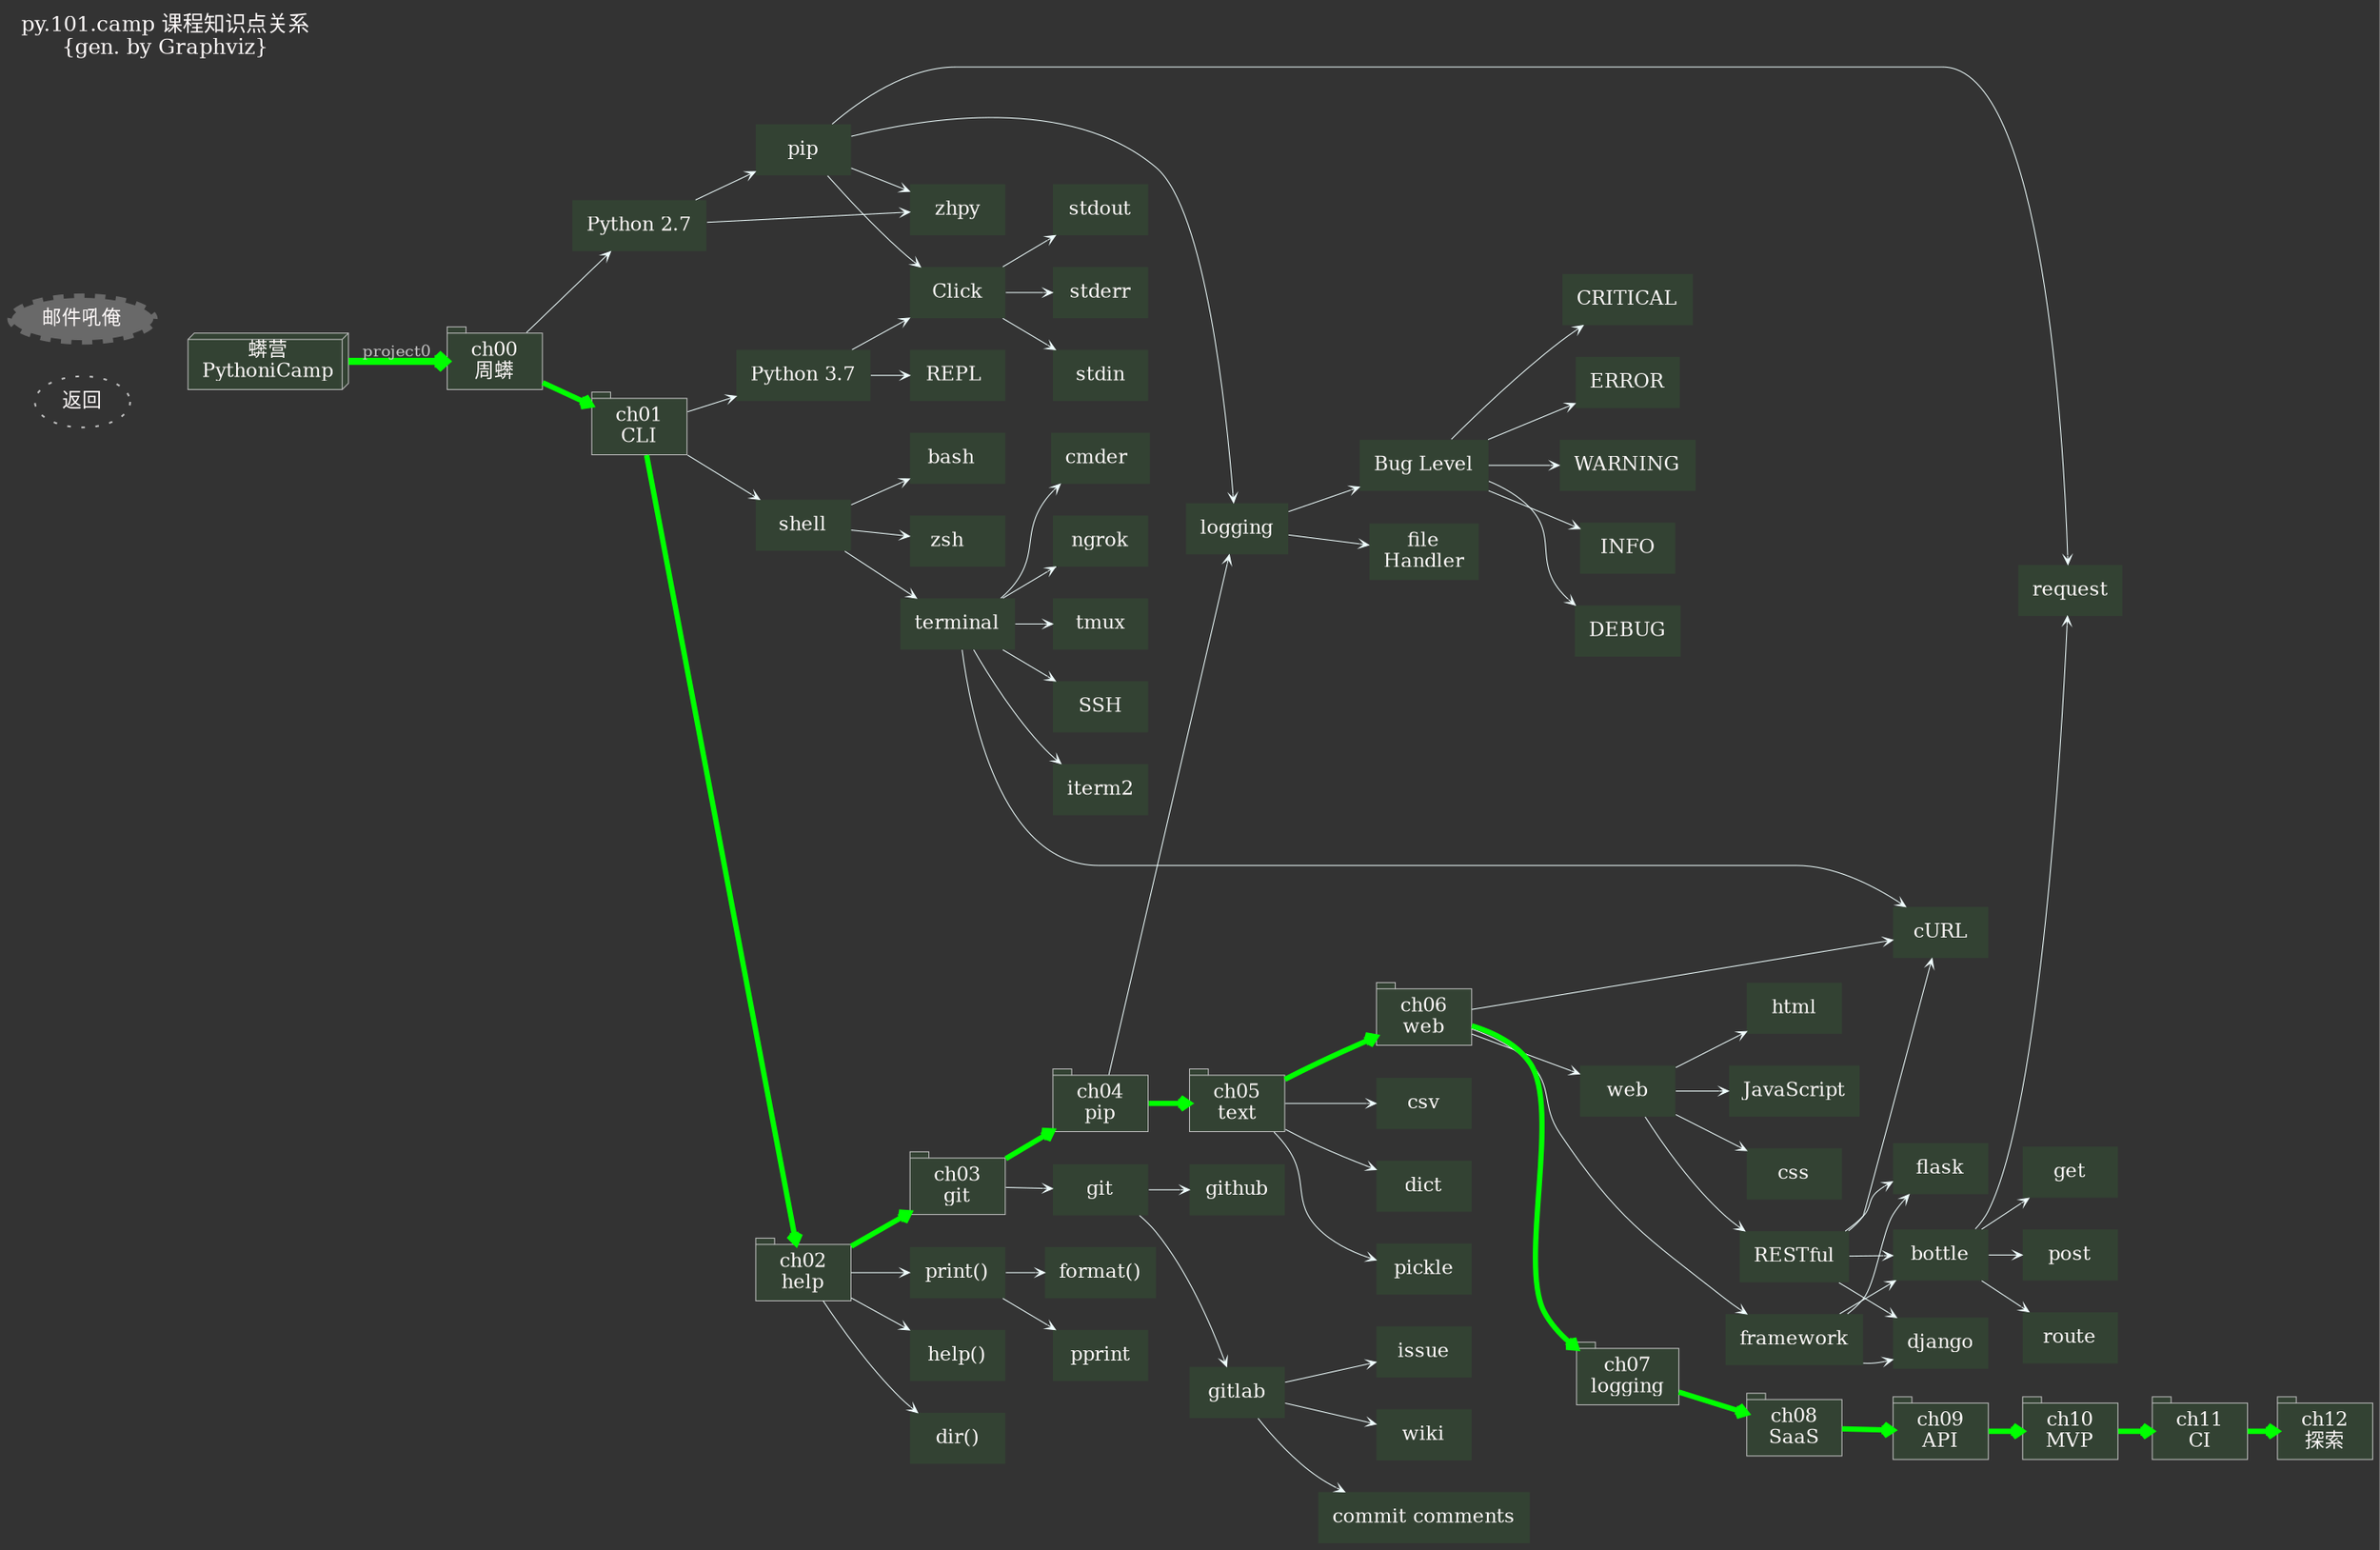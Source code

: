 digraph camp0py2map_ch06 {
/*生成命令:
$ dot -Tjpeg camp0py2map_ch06.dot -o camp0py2map_ch06.jpg -Tcmapx -o camp0py2map_ch06.map


$ python ../dotools/gen2htm4io101camp.py -t ../dotools/tpl_idx.htm -i "py.101.camp ch06 mapping" -d camp0py2map_ch06.dot -o camp0py2map_ch06.html


$ python ../dotools/gen2htm4io101camp.py --neato -t ../dotools/tpl_idx.htm -i "py.101.camp ch06 mapping" -d camp0py2map_ch06.dot -o camp0py2map_ch06.html


$ python ../dotools/gen2htm4io101camp.py --neato -t ../dotools/tpl_idx.htm -i "101.pythonic learnning map-full" -d camp0py2map_ch06.dot -o camp0py2map_ch06.html

##############################################################################
#   全局设定
##############################################################################
*/
    graph [label="py.101.camp 课程知识点关系\n{gen. by Graphviz}"
        ,fontsize=12.0,fontcolor=snow
        ,labeljust="l",labelloc="t",center=1
        ,ranksep=0.1,center=1,ratio=compress
        ,rankdir=LR
        ,bgcolor="#333333"
        ];

    node[fontsize=11.0,height=0.4
        ,style="filled,setlinewidth(0.5)",fillcolor="#334233",color=gray,fontcolor=snow
        ,shape=plaintext
        ];

    edge [fontsize=9.0,fontcolor=gray
        ,color=azure
        ,arrowsize=0.5,arrowhead=vee,arrowtail=none
        ,style="setlinewidth(0.5)"
        ];

/*
##############################################################################
#   block relation
##############################################################################
*/

    PYC [label="蠎营\nPythoniCamp",shape=box3d
            ,URL="https://gitlab.com/101camp"];
    ch00  [label="ch00\n周蠎",shape=tab,URL="#"];
        py2  [label="Python 2.7" ,URL="https://www.python.org/"];
        zhpy  [label="zhpy" ,URL="https://github.com/gasolin/zhpy"];
        pip  [label="pip" ,URL="https://pypi.org/"];

    ch00->py2->{zhpy pip};


    ch01  [label="ch01\nCLI",shape=tab,URL="#"];
        shell  [label="shell" ,URL="https://en.wikipedia.org/wiki/Shell_(computing)"];
            bash   [label="bash  ",URL="https://en.wikipedia.org/wiki/Bash_%28Unix_shell%29"];
            zsh    [label="zsh   ",URL="https://en.wikipedia.org/wiki/Z_shell"];
            iterm2 [label="iterm2",URL="https://iterm2.com"];
            cmder  [label="cmder ",URL="http://cmder.net/"];
        py3 [label="Python 3.7",URL="https://docs.python.org/3/"];
            REPL [label="REPL ",URL="https://en.wikipedia.org/wiki/Read%E2%80%93eval%E2%80%93print_loop"];

        click [label="Click",URL="https://click.palletsprojects.com/en/7.x/"];
            stdin [label="stdin",URL="https://en.wikipedia.org/wiki/Standard_streams"];
            stdout [label="stdout",URL="https://en.wikipedia.org/wiki/Standard_streams#Standard_output_(stdout)"];
            stderr [label="stderr",URL="https://en.wikipedia.org/wiki/Standard_streams#Standard_error_(stderr)"];
    ch01->{shell py3};
        shell->{bash zsh terminal};
        py3->{click REPL};
            click->{stdin stdout stderr}


    ch02  [label="ch02\nhelp",shape=tab,URL="#"];
        print [label="print()",URL="https://docs.python.org/3.7/library/functions.html#print"];
        pprint [label="pprint",URL="https://docs.python.org/3/library/pprint.html"];
        format [label="format()",URL="https://docs.python.org/3/library/stdtypes.html?highlight=format#str.format"];
        dir [label="dir()",URL="https://docs.python.org/3.7/library/functions.html#dir"];
        help [label="help()",URL="https://docs.python.org/3.7/library/functions.html#help"];

    ch02->{print help dir};
        print->{format pprint};

    ch03  [label="ch03\ngit",shape=tab,URL="#"];
        git [label="git",URL="https://git-scm.com/"];
        github [label="github",URL="https://github.com/"];
        gitlab [label="gitlab",URL="https://gitlab.com/"];
        issue [label="issue",URL="https://gitlab.com/help/user/project/issues/index.md"];
        wiki [label="wiki",URL="https://gitlab.com/help/user/project/wiki/index.md"];
        comm [label="commit comments",URL="https://gitlab.com/help/user/discussions/index.md"];
    ch03->{git};
        git->{github gitlab};
            gitlab->{issue wiki comm};

    ch04  [label="ch04\npip",shape=tab,URL="#"];
        logging [label="logging",URL="https://docs.python.org/3.7/library/logging.html"];
            fileH [label="file\nHandler",URL="https://docs.python.org/3.7/library/logging.html#handler-objects"];
            bLevel [label="Bug Level",URL="https://docs.python.org/3.7/library/logging.html#levels"];
                blCRITICAL  [label="CRITICAL",URL="#"];
                blERROR     [label="ERROR",URL="#"];
                blWARNING   [label="WARNING",URL="#"];
                blINFO      [label="INFO",URL="#"];
                blDEBUG     [label="DEBUG",URL="#"];
    ch04->{ logging};
        logging->{fileH bLevel};
            bLevel->{blCRITICAL blERROR blWARNING blINFO blDEBUG};

    ch05  [label="ch05\ntext",shape=tab,URL="#"];
        csv [label="csv",URL="https://en.wikipedia.org/wiki/Comma-separated_values"];
        dict [label="dict",URL="https://docs.python.org/3/library/stdtypes.html?highlight=dict#dict"];
        pickle [label="pickle",URL="https://docs.python.org/3.7/library/pickle.html"];
    ch05->{csv dict pickle};

    ch06  [label="ch06\nweb",shape=tab,URL="#"];
        curl [label="cURL",URL="https://curl.haxx.se/"];
        web [label="web",URL="https://en.wikipedia.org/wiki/World_Wide_Web"];
            css [label="css",URL="https://www.w3schools.com/Css/"];
            htm [label="html",URL="https://www.w3schools.com/html/"];
            js [label="JavaScript",URL="https://en.wikipedia.org/wiki/JavaScript"];
            REST [label="RESTful",URL="https://en.wikipedia.org/wiki/Representational_state_transfer"];
        fwork [label="framework",URL="https://en.wikipedia.org/wiki/Web_framework"];
            bottle [label="bottle",URL="https://bottlepy.org/"];
                flask [label="flask",URL="http://flask.pocoo.org/"];
                django [label="django",URL="https://www.djangoproject.com/"];
            route [label="route",URL="https://bottlepy.org/docs/dev/routing.html"];
            get [label="get",URL="#"];
            post [label="post",URL="#"];
            request [label="request",URL="http://docs.python-requests.org/en/master/"];
    ch06->{web fwork curl};
        fwork->{bottle flask django};
            bottle->{route get post request};
        web->{css htm REST js};
            REST->{curl bottle flask django};

    ch07  [label="ch07\nlogging",shape=tab,URL="#"];



    ch08  [label="ch08\nSaaS",shape=tab,URL="#"];


    ch09  [label="ch09\nAPI",shape=tab,URL="#"];

    ch10  [label="ch10\nMVP",shape=tab,URL="#"];
        
    ch11  [label="ch11\nCI",shape=tab,URL="#"];

    ch12  [label="ch12\n探索",shape=tab,URL="#"];

            

/*
##############################################################################
#   global relation
##############################################################################
*/

    PYC->ch00 [label="project0",style="setlinewidth(4)",color=green];
    ch00->ch01->ch02->ch03->ch04->ch05->ch06->ch07->ch08->ch09->ch10->ch11->ch12 [label="",style="setlinewidth(3)",color=green];


    pip->{zhpy click logging request};
    terminal->{ngrok tmux iterm2 cmder curl SSH};

    mailme [label="邮件吼俺",shape=ellipse,style="filled,dashed,setlinewidth(5)"
        ,color="#333333",fillcolor=dimgray
        ,URL="mailto:pythonicamp@googlegroups.com?subject=[101 mapping] "];

    ZQ  [label="返回\n",shape=ellipse,style="dotted"
        ,URL="https://gitlab.com/pythonicamp"];


    edge [style=invis];
    {mailme ZQ}->PYC;
    
/*
    title->ZQ;
    mailme->OBP;

    title [label="101.pythonic\n课程知识点关系\n{gen. by Graphviz}"
                URL="#"];
    

*/

}
